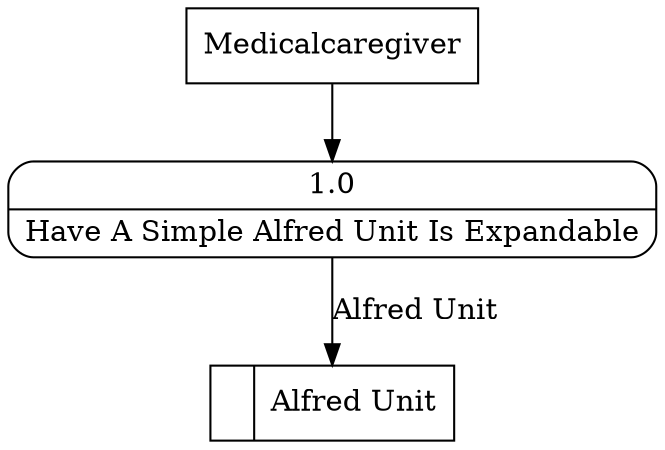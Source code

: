 digraph dfd2{ 
node[shape=record]
200 [label="<f0>  |<f1> Alfred Unit " ];
201 [label="Medicalcaregiver" shape=box];
202 [label="{<f0> 1.0|<f1> Have A Simple Alfred Unit Is Expandable }" shape=Mrecord];
201 -> 202
202 -> 200 [label="Alfred Unit"]
}